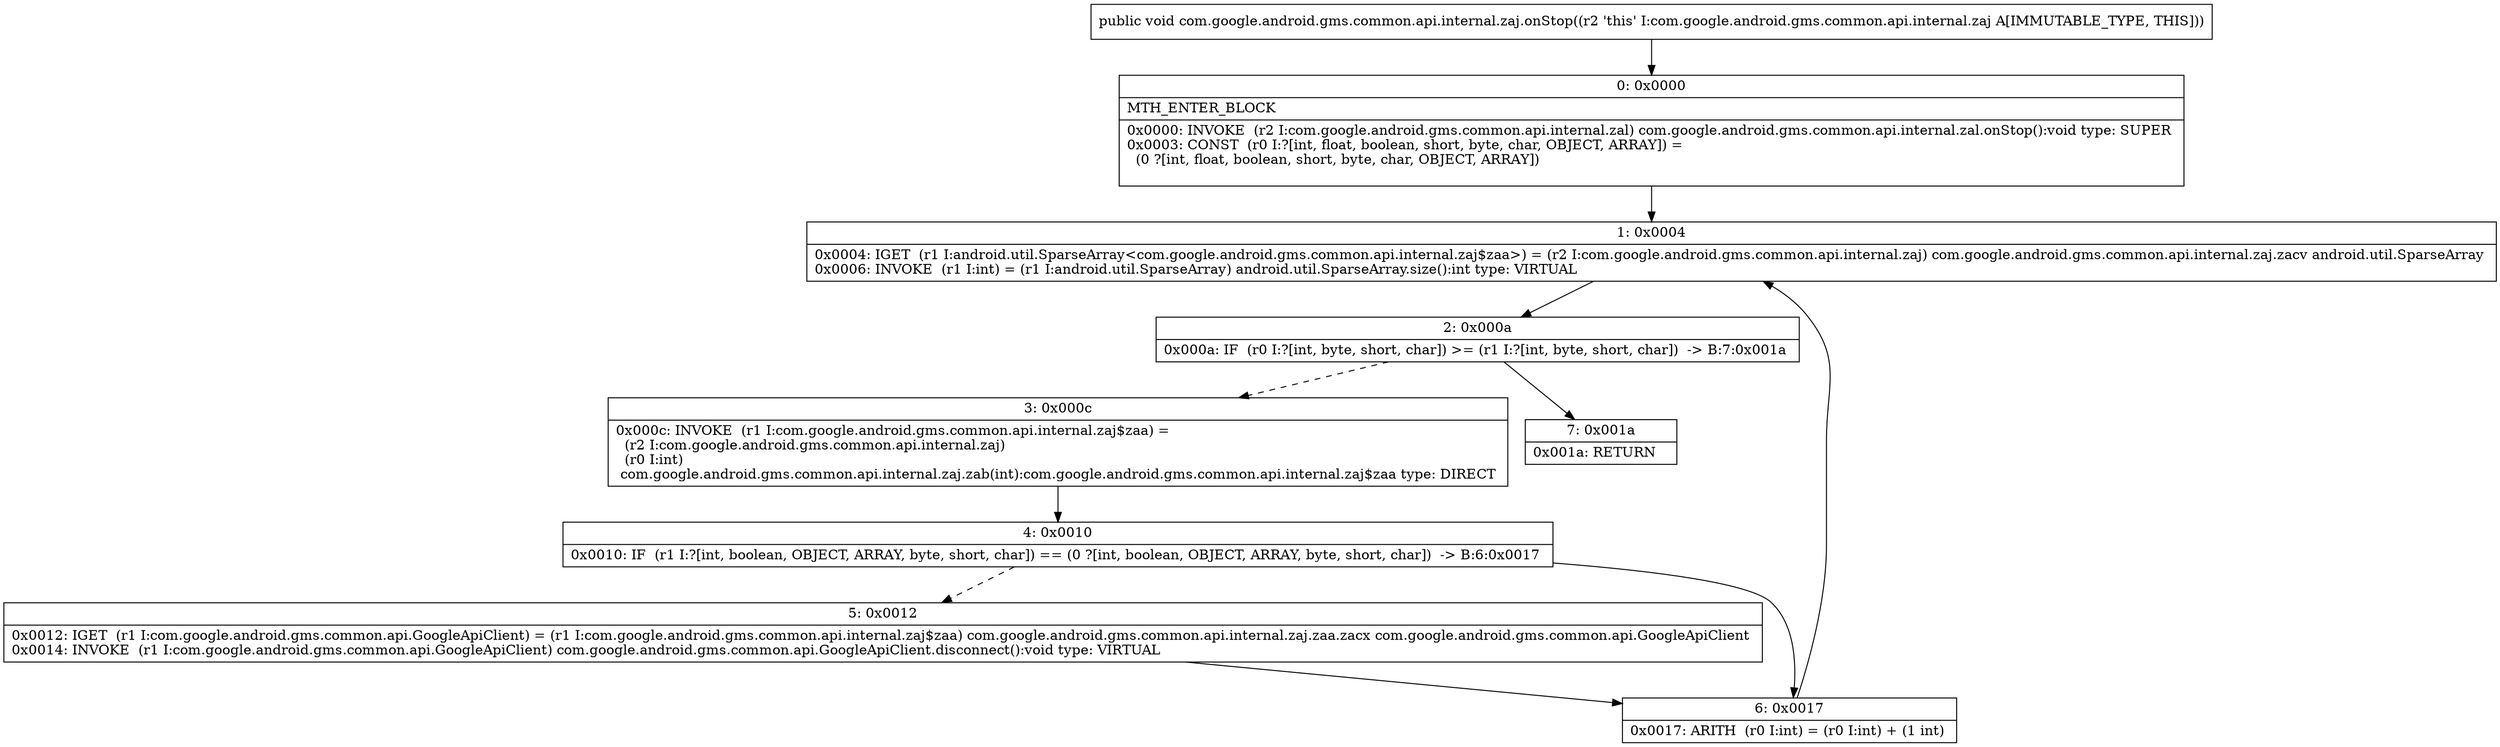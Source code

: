 digraph "CFG forcom.google.android.gms.common.api.internal.zaj.onStop()V" {
Node_0 [shape=record,label="{0\:\ 0x0000|MTH_ENTER_BLOCK\l|0x0000: INVOKE  (r2 I:com.google.android.gms.common.api.internal.zal) com.google.android.gms.common.api.internal.zal.onStop():void type: SUPER \l0x0003: CONST  (r0 I:?[int, float, boolean, short, byte, char, OBJECT, ARRAY]) = \l  (0 ?[int, float, boolean, short, byte, char, OBJECT, ARRAY])\l \l}"];
Node_1 [shape=record,label="{1\:\ 0x0004|0x0004: IGET  (r1 I:android.util.SparseArray\<com.google.android.gms.common.api.internal.zaj$zaa\>) = (r2 I:com.google.android.gms.common.api.internal.zaj) com.google.android.gms.common.api.internal.zaj.zacv android.util.SparseArray \l0x0006: INVOKE  (r1 I:int) = (r1 I:android.util.SparseArray) android.util.SparseArray.size():int type: VIRTUAL \l}"];
Node_2 [shape=record,label="{2\:\ 0x000a|0x000a: IF  (r0 I:?[int, byte, short, char]) \>= (r1 I:?[int, byte, short, char])  \-\> B:7:0x001a \l}"];
Node_3 [shape=record,label="{3\:\ 0x000c|0x000c: INVOKE  (r1 I:com.google.android.gms.common.api.internal.zaj$zaa) = \l  (r2 I:com.google.android.gms.common.api.internal.zaj)\l  (r0 I:int)\l com.google.android.gms.common.api.internal.zaj.zab(int):com.google.android.gms.common.api.internal.zaj$zaa type: DIRECT \l}"];
Node_4 [shape=record,label="{4\:\ 0x0010|0x0010: IF  (r1 I:?[int, boolean, OBJECT, ARRAY, byte, short, char]) == (0 ?[int, boolean, OBJECT, ARRAY, byte, short, char])  \-\> B:6:0x0017 \l}"];
Node_5 [shape=record,label="{5\:\ 0x0012|0x0012: IGET  (r1 I:com.google.android.gms.common.api.GoogleApiClient) = (r1 I:com.google.android.gms.common.api.internal.zaj$zaa) com.google.android.gms.common.api.internal.zaj.zaa.zacx com.google.android.gms.common.api.GoogleApiClient \l0x0014: INVOKE  (r1 I:com.google.android.gms.common.api.GoogleApiClient) com.google.android.gms.common.api.GoogleApiClient.disconnect():void type: VIRTUAL \l}"];
Node_6 [shape=record,label="{6\:\ 0x0017|0x0017: ARITH  (r0 I:int) = (r0 I:int) + (1 int) \l}"];
Node_7 [shape=record,label="{7\:\ 0x001a|0x001a: RETURN   \l}"];
MethodNode[shape=record,label="{public void com.google.android.gms.common.api.internal.zaj.onStop((r2 'this' I:com.google.android.gms.common.api.internal.zaj A[IMMUTABLE_TYPE, THIS])) }"];
MethodNode -> Node_0;
Node_0 -> Node_1;
Node_1 -> Node_2;
Node_2 -> Node_3[style=dashed];
Node_2 -> Node_7;
Node_3 -> Node_4;
Node_4 -> Node_5[style=dashed];
Node_4 -> Node_6;
Node_5 -> Node_6;
Node_6 -> Node_1;
}

